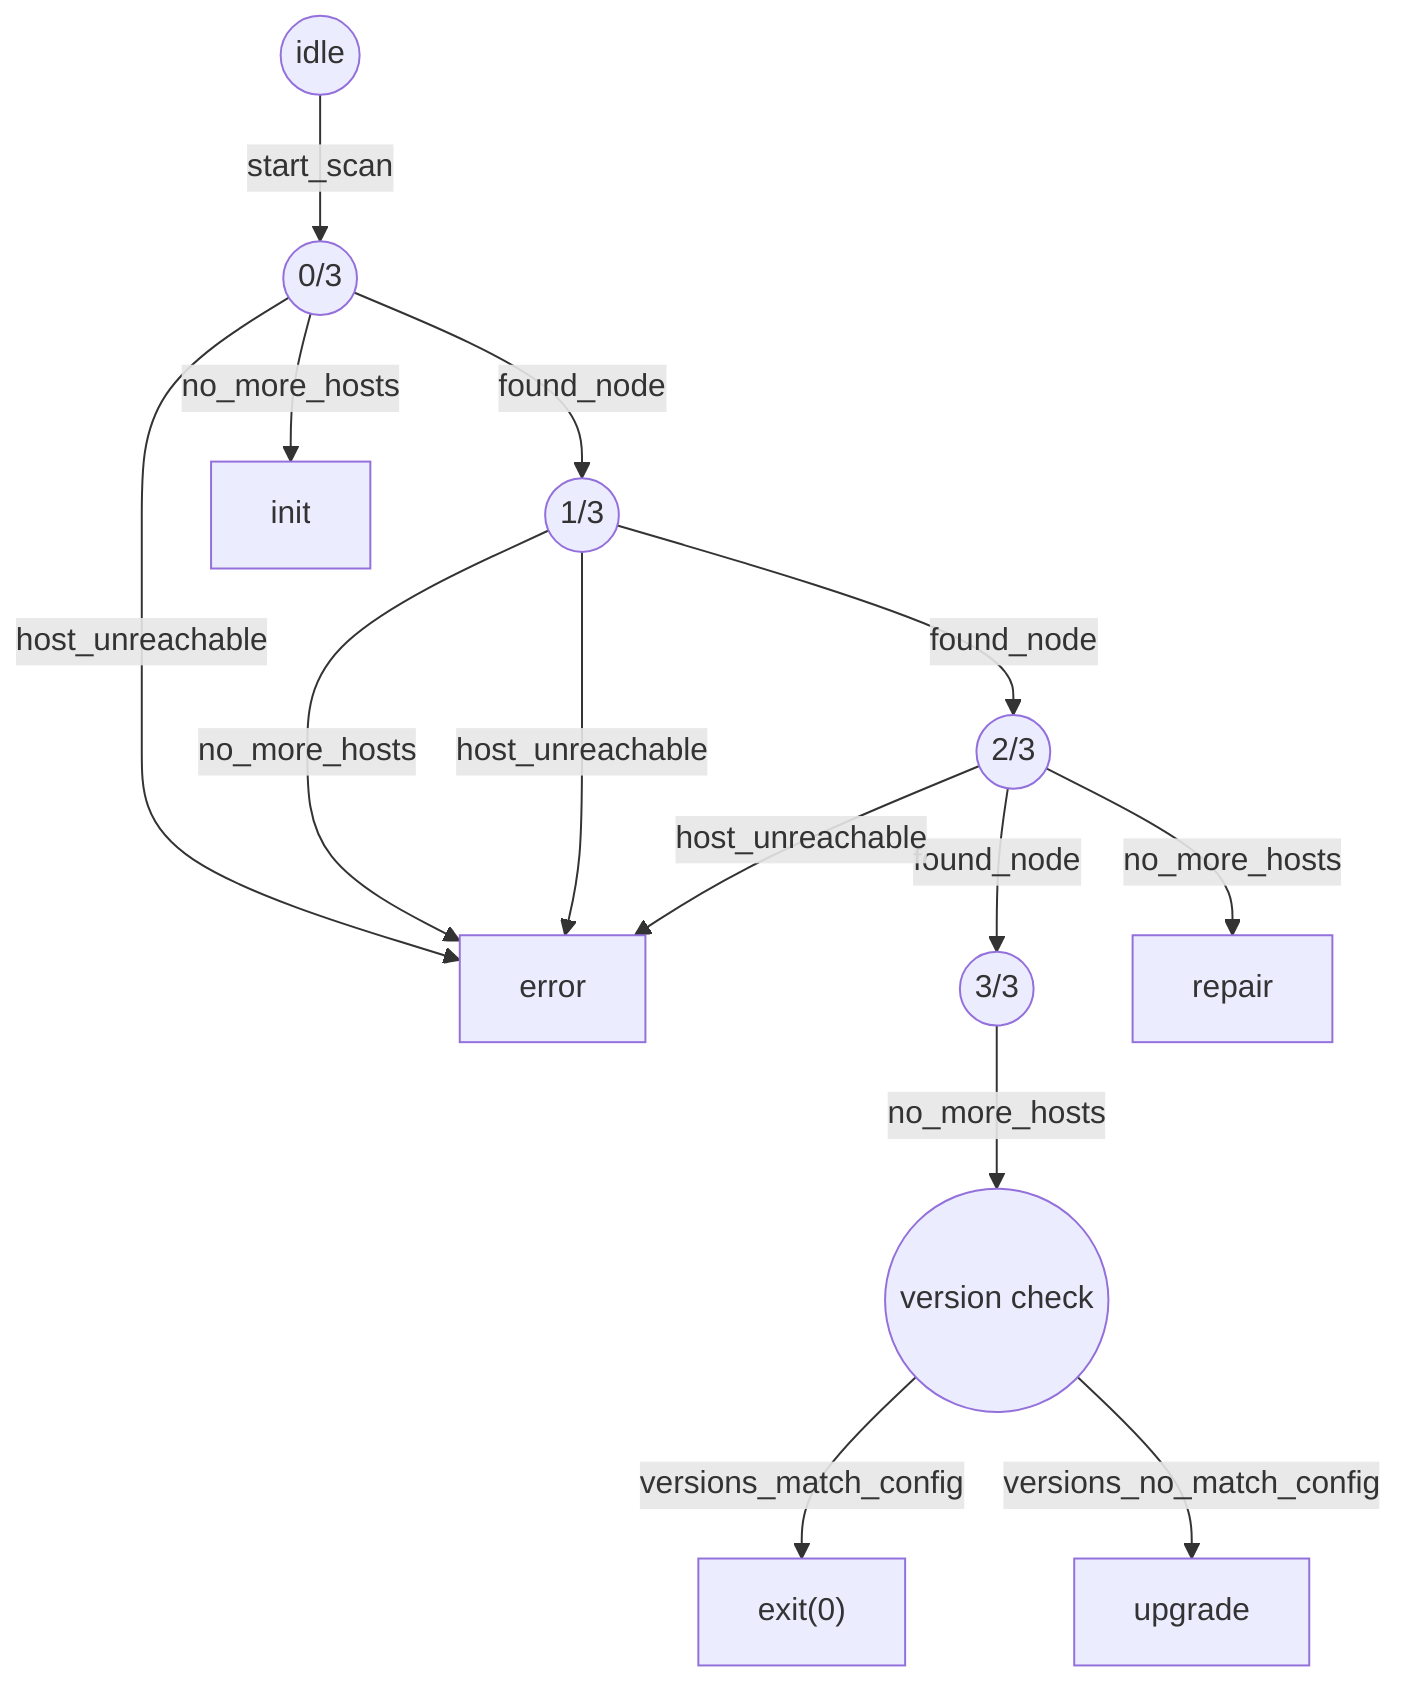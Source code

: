 graph TD

idle((idle)) -- start_scan --> 0_of_3((0/3))
0_of_3 -- found_node --> 1_of_3((1/3))
0_of_3 -- no_more_hosts --> init
0_of_3 -- host_unreachable --> error
1_of_3 -- found_node --> 2_of_3((2/3))
1_of_3 -- no_more_hosts --> error
1_of_3 -- host_unreachable --> error
2_of_3 -- found_node --> 3_of_3((3/3))
2_of_3 -- no_more_hosts --> repair
2_of_3 -- host_unreachable --> error
3_of_3 -- no_more_hosts --> version_check
version_check((version check)) -- versions_match_config --> exit_0["exit(0)"]
version_check -- versions_no_match_config --> upgrade